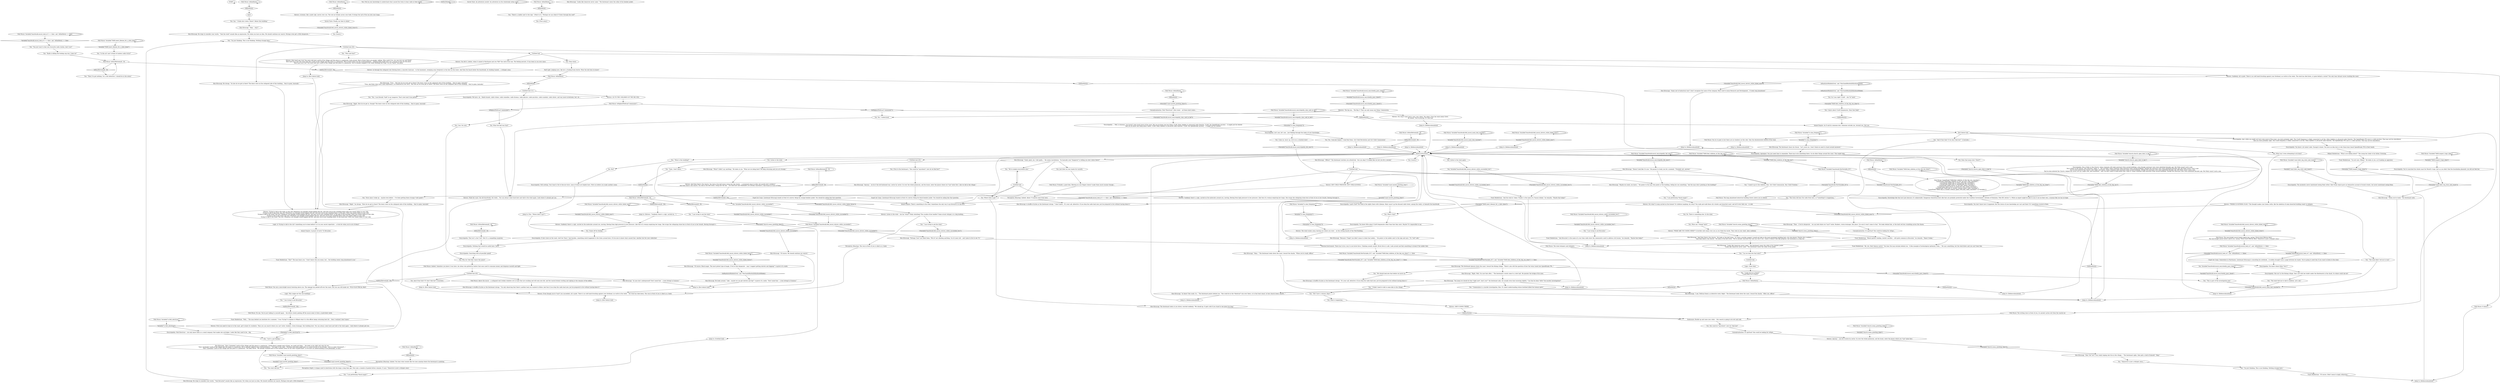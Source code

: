 # BOARDWALK / FELD MURAL
# 1. Observe the mural.
#2. Shivers White Check to see stairs, which then allows you to use the ladder to get to the roof.
# ==================================================
digraph G {
	  0 [label="START"];
	  1 [label="input"];
	  2 [label="Kim Kitsuragi: \"Some sort of industrial ruin? I don't recognize the name of the company. R&D used to mean Research and Development... It looks long-abandoned.\""];
	  3 [label="Shivers: Even though you're *sure* you succeeded, all is quiet. There is no cold hand brushing against your forehead, no rustle in the reeds -- the wind has died down. The ruin in front of you is silent as a tomb."];
	  4 [label="first failure hub"];
	  5 [label="Feld Mural: IsKimHere()"];
	  6 [label="IsKimHere()", shape=diamond];
	  7 [label="!(IsKimHere())", shape=diamond];
	  8 [label="You: Say: \"I think she's down *there*. Below this building.\""];
	  9 [label="Feld Mural: Variable[\"boardwalk.feld_mural_main_hub_reached\"]"];
	  10 [label="Variable[\"boardwalk.feld_mural_main_hub_reached\"]", shape=diamond];
	  11 [label="!(Variable[\"boardwalk.feld_mural_main_hub_reached\"])", shape=diamond];
	  12 [label="Kim Kitsuragi: \"Okay...\" The lieutenant looks down the coast, toward the shacks. \"When you're ready, officer.\""];
	  13 [label="Encyclopedia: Let's see, let's see... Just flicking through the index of your knowledge..."];
	  14 [label="You: Does that mean she's *here*?"];
	  15 [label="Jump to: [feldmuralmainhub]"];
	  16 [label="Feld Mural: You see a once-bright mural towering above you. The signage has peeled off over the years, but you can still make out: 'FELD ELECTRICAL R&D'."];
	  17 [label="Feld Mural: You try to peer in but there are no windows on this side. Only the disinterested whistle of the wind."];
	  18 [label="You: She could be *anywhere*, how do I find her?"];
	  19 [label="Jump to: [feldmuralmainhub]"];
	  20 [label="Feld Mural: The once-bright mural towers above you, saying \"FELD ELECTRICAL R&D.\"\nThe once-bright mural towers above you, saying \"FELD ELECTRICAL R&D: Tomorrow is just a whisper away.\""];
	  21 [label="Shivers: For what? A song carried on the breeze? Or children laughing, far away? You walk and walk these city streets and deserted coast, and all it ever tells you -- is cold."];
	  22 [label="Kim Kitsuragi: \"Of course. Black magic. The most potent type of magic. If we're that desperate -- may I suggest getting shovels and digging?\" A quiver of a smile."];
	  23 [label="Shivers: For what? God? God is very, very silent. Too silent. Even the wind seems tired...\nBe honest. You're praying. It's that bad."];
	  24 [label="You: Yes, Comrade Zephyr. I shall find them. Girl Child Revolution and Girl Child Communism!"];
	  25 [label="You: Cool. No rush."];
	  26 [label="You: But?"];
	  27 [label="Feld Mural: IsHourBetween(8, 19)"];
	  28 [label="IsHourBetween(8, 19)", shape=diamond];
	  29 [label="!(IsHourBetween(8, 19))", shape=diamond];
	  30 [label="Feld Mural: Variable[\"church.soona_greeting_done\"]"];
	  31 [label="Variable[\"church.soona_greeting_done\"]", shape=diamond];
	  32 [label="!(Variable[\"church.soona_greeting_done\"])", shape=diamond];
	  33 [label="Trant Heidelstam: \"Ask the wind or 'Aska i Vinden' is the name of a Vaasan lullaby,\" he remarks. \"Maybe that helps?\""];
	  34 [label="Feld Mural: Variable[\"boardwalk.feld_mural_shivers_white_succeeded_two\"]"];
	  35 [label="Variable[\"boardwalk.feld_mural_shivers_white_succeeded_two\"]", shape=diamond];
	  36 [label="!(Variable[\"boardwalk.feld_mural_shivers_white_succeeded_two\"])", shape=diamond];
	  37 [label="Kim Kitsuragi: He stops to consider your words. \"*Ask the wind* sounds like an expression. For when you have no idea. We should continue our search. Perhaps even get a little desperate...\""];
	  38 [label="Untitled hub"];
	  39 [label="Kim Kitsuragi: \"Right,\" he shrugs. \"How do we get in there? The doors were on the collapsed side of this building... they're gone, basically.\""];
	  40 [label="Kim Kitsuragi: \"Good, good, yes. Cold spells...\" He seems incredulous. \"So basically your *hangover* is telling you she's down there?\""];
	  41 [label="You: Why do I feel like I know this place?"];
	  42 [label="Encyclopedia: We have, uh... Radio brands, radio crimes, radio comedies, radio dramas, radio physics, radio psychics, radio scandals, radio shows, and way more in-between, but, uh...."];
	  43 [label="You: \"Is this all I am? A fount of useless radio trivia?\""];
	  44 [label="Encyclopedia: Land's End? You took in the sights there with Lilienne. Ruby wasn't up the disused radio tower, among the reeds, or beneath the boardwalk."];
	  45 [label="Jump to: [You: \"Where does it go?\"]"];
	  46 [label="Jump to: [feldmuralmainhub]"];
	  47 [label="You: \"The wind didn't tell me to wait.\""];
	  48 [label="You: \"Who said that?\""];
	  49 [label="You: \"I am performing *black magic*.\""];
	  50 [label="Logic: Great idea!"];
	  51 [label="You: What is happening..."];
	  52 [label="Kim Kitsuragi: \"Doesn't look like it to me.\" He pauses to study you for a moment. \"Probably not, anyway.\""];
	  53 [label="Encyclopedia: Still nothing. Your head is full of obscure facts, none of which are helpful here. Move on before you make another scene."];
	  54 [label="Encyclopedia: Nothing that would be useful here. Sorry."];
	  55 [label="Shivers: Suddenly there's a sigh, carried on the molecules around you, moving, flowing from high pressure to low pressure. Like that of a woman emptying her lungs. She wraps the collapsing stone box in front of you in her breath, flowing through it..."];
	  56 [label="You: \"The twins did hear the radio from here, so *something* is happening...\""];
	  57 [label="Feld Mural: CancelTask(\"TASK.find_children_of_the_big_sea_cancelled\");
CancelTask(\"TASK.find_children_of_the_sea_first_step_cancelled\");
CancelTask(\"TASK.talk_to_twins_with_kim_cancelled\");
CancelTask(\"TASK.talk_to_speedfreaks_fm_cancelled\");
CancelTask(\"TASK.return_to_ask_kids_where_cancelled\");
CancelTask(\"TASK.return_to_mural_for_new_check_cancelled\");
CancelTask(\"TASK.talk_to_washer_woman_about_radio_cancelled\");
CancelTask(\"TASK.talk_to_washer_woman_again_with_kim_radio_cancelled\")--[[ Variable[ ]]"];
	  58 [label="Kim Kitsuragi: \"Looks like tomorrow never came.\" The lieutenant raises the collar of his bomber jacket.\n\"Looks like tomorrow never came.\" The lieutenant raises the collar of his jacket."];
	  59 [label="Feld Mural: Variable[\"church.soona_greeting_done\"]"];
	  60 [label="Variable[\"church.soona_greeting_done\"]", shape=diamond];
	  61 [label="!(Variable[\"church.soona_greeting_done\"])", shape=diamond];
	  62 [label="Jump to: [first failure hub]"];
	  63 [label="Feld Mural: Variable[\"coast.morell_greeting_done\"]"];
	  64 [label="Variable[\"coast.morell_greeting_done\"]", shape=diamond];
	  65 [label="!(Variable[\"coast.morell_greeting_done\"])", shape=diamond];
	  66 [label="Kim Kitsuragi: The lieutenant looks at you shiver, worried suddenly. \"We should go. It gets cold if you stand in one place too long.\""];
	  67 [label="Shivers: In through the collapsed roof, flowing down a concrete staircase -- to the basement, sweeping away footprints in the dust on the stairs. And then the beach below the boardwalk, its winding tunnels... a whisper away."];
	  68 [label="Jump to: [feldmuralmainhub]"];
	  69 [label="Shivers: A breeze, like a quiet sigh, moves over you. The cool air breaks across your body. It brings the salt of the sea into your lungs."];
	  70 [label="Kim Kitsuragi: \"Officer?\" The lieutenant watches you attentively. \"Are you okay? It looked like we lost you for a second.\""];
	  71 [label="You: Pull on your knowledge to understand what caused the twins to hear radio in their heads."];
	  72 [label="You: Variable[\"boardwalk.mural_encycloedia_pass_check\"]"];
	  73 [label="Variable[\"boardwalk.mural_encycloedia_pass_check\"]", shape=diamond];
	  74 [label="!(Variable[\"boardwalk.mural_encycloedia_pass_check\"])", shape=diamond];
	  75 [label="You: \"Can we look into that later?\""];
	  76 [label="Jump to: [Untitled hub]"];
	  77 [label="Conceptualization: Or spiritual? She could be looking for refuge..."];
	  78 [label="Shivers: How hard can it be? You were told she's north of the village and this place is a peninsula. Look around. West of here there are people, talking. Who could it be, you cup your ear and think?\nHow hard can it be? You were told she's north of the village and this place is a peninsula. West of here there are the cryptozoologists -- helping them might give you a reason to map out the place.\nHow hard can it be? You were told she's north of the village and this place is a peninsula. You've already mapped it out while checking the traps. So you *know* the place."];
	  79 [label="Feld Mural: IsKimHere()"];
	  80 [label="IsKimHere()", shape=diamond];
	  81 [label="!(IsKimHere())", shape=diamond];
	  82 [label="Feld Mural: IsHourBetween(8, 19)"];
	  83 [label="IsHourBetween(8, 19)", shape=diamond];
	  84 [label="!(IsHourBetween(8, 19))", shape=diamond];
	  85 [label="Kim Kitsuragi: He stops to consider your words. \"*Ask Revachol* sounds like an expression. For when you have no idea. We should continue our search. Perhaps even get a little desperate...\""];
	  86 [label="Trant Heidelstam: \"Blood spatter reading, rooster sacrifice -- still quite common in Revachol,\" he remarks. \"Hope it helps.\""];
	  87 [label="Kim Kitsuragi: \"Anyway -- we do it the old fashioned way: sector by sector. Go over the whole peninsula, ask the locals, enter the places where we *can* enter first. Like we did in the village.\""];
	  88 [label="Kim Kitsuragi: \"How *do* we? I was really hoping she'd be in the village...\" The lieutenant sighs, then gets a hold of himself: \"Okay.\""];
	  89 [label="Conceptualization: Or spiritual? She could be looking for refuge..."];
	  90 [label="Shivers: Walk the coast, the old boardwalk, the reeds... You can always come back here and talk to the wind again. Look where it already got you."];
	  91 [label="Shivers: The wind rushes away, leaving you where you were -- on the rotting boards of the Feld Building."];
	  92 [label="Untitled hub (11)"];
	  93 [label="Kim Kitsuragi: The lieutenant clears his throat. \"Let's move on. I don't think we need to stand around anymore.\""];
	  94 [label="Feld Mural: Variable[\"boardwalk.mural_encyclopedia_ulan_said_in_fail\"]"];
	  95 [label="Variable[\"boardwalk.mural_encyclopedia_ulan_said_in_fail\"]", shape=diamond];
	  96 [label="!(Variable[\"boardwalk.mural_encyclopedia_ulan_said_in_fail\"])", shape=diamond];
	  97 [label="Feld Mural: Variable[\"tc.feld_electrical\"]"];
	  98 [label="Variable[\"tc.feld_electrical\"]", shape=diamond];
	  99 [label="!(Variable[\"tc.feld_electrical\"])", shape=diamond];
	  100 [label="Savoir Faire: An adventure awaits! An adventure on the windswept urban coast."];
	  101 [label="Endurance: Buckle up and raise your collar -- this search is going to be wet and cold."];
	  102 [label="Jump to: [feldmuralmainhub]"];
	  103 [label="Feld Mural: It doesn't."];
	  104 [label="You: \"Tomorrow is just a whisper away...\""];
	  105 [label="Kim Kitsuragi: \"She's *probably* north of the village and this place is a peninsula. I think there's people west of here, we could ask them...\" He looks to his right and cups his ear.\n\"She's *probably* north of the village and this place is a peninsula. We've already talked to the cryptozoologists...\" He looks to his right. \"Working with them might give us a good excuse to run around -- give us some *structure*...\"\n\"She's *probably* north of the village and this place is a peninsula.\" He looks North. \"We already scanned most of the outdoor areas on our wild *cryptid hunt*, so we have an understanding of the geography, at least.\"
"];
	  106 [label="Kim Kitsuragi: He shrugs. \"So how do we get in there? The doors were on the collapsed side of this building... they're gone, basically.\""];
	  107 [label="You: \"I'm just thinking. This is me thinking. Nothing strange here.\""];
	  108 [label="Kim Kitsuragi: He looks around. \"Like -- maybe we can get shovels and dig?\" A quiver of a smile. \"Don't mind that -- a bad attempt at humour.\""];
	  109 [label="Esprit de Corps: Lieutenant Kitsuragi stands in front of a mirror, fixing his orange bomber jacket. You should be asking him that question."];
	  110 [label="Feld Mural: IsKimHere()"];
	  111 [label="IsKimHere()", shape=diamond];
	  112 [label="!(IsKimHere())", shape=diamond];
	  113 [label="Encyclopedia: You know little about ULAN frequencies other than that they exist. Maybe? It's impossible to say."];
	  114 [label="Encyclopedia: You know where Ruby *isn't.*"];
	  115 [label="Jump to: [feldmuralmainhub]"];
	  116 [label="Feld Mural: IsHourBetween(8, 19)"];
	  117 [label="IsHourBetween(8, 19)", shape=diamond];
	  118 [label="!(IsHourBetween(8, 19))", shape=diamond];
	  119 [label="You: \"I'm just thinking. This is me thinking. Nothing strange here.\""];
	  120 [label="Feld Mural: IsKimHere()"];
	  121 [label="IsKimHere()", shape=diamond];
	  122 [label="!(IsKimHere())", shape=diamond];
	  123 [label="Kim Kitsuragi: \"Because I *hope* you didn't mean to climb that ladder...\" He points to the ladder next to the sign and says: \"It's *not* safe.\""];
	  124 [label="You: [Leave.]"];
	  125 [label="Feld Mural: Variable[\"boardwalk.feld_mural_shivers_white_failed_once\"]"];
	  126 [label="Variable[\"boardwalk.feld_mural_shivers_white_failed_once\"]", shape=diamond];
	  127 [label="!(Variable[\"boardwalk.feld_mural_shivers_white_failed_once\"])", shape=diamond];
	  128 [label="You: Just blow on your hands for warmth."];
	  129 [label="You: \"Call it a gut feeling.\""];
	  130 [label="Inland Empire: There's something in the wind. Sometimes the only way to go forward is to fail first."];
	  131 [label="Jump to: [feldmuralmainhub]"];
	  132 [label="Feld Mural: IsKimHere()"];
	  133 [label="IsKimHere()", shape=diamond];
	  134 [label="!(IsKimHere())", shape=diamond];
	  135 [label="You: What's that?"];
	  136 [label="Feld Mural: Variable[\"coast.idiot_teq_story_end_reach\"]"];
	  137 [label="Variable[\"coast.idiot_teq_story_end_reach\"]", shape=diamond];
	  138 [label="!(Variable[\"coast.idiot_teq_story_end_reach\"])", shape=diamond];
	  139 [label="Feld Mural: Variable[\"church.church_open_door_w_key\"]"];
	  140 [label="Variable[\"church.church_open_door_w_key\"]", shape=diamond];
	  141 [label="!(Variable[\"church.church_open_door_w_key\"])", shape=diamond];
	  142 [label="Encyclopedia: If she's here on the coast, she'll be *here.* And besides, something weird happened to the twins around here. It'd be nice to know what caused that. Another fact for your collection!"];
	  143 [label="Feld Mural: The writing rises in front of you, its ancient carton wet from the coastal air."];
	  144 [label="You: (Turn to the lieutenant.) \"She could be *anywhere*, how do we find her?\""];
	  145 [label="You: \"There's a ladder next to the sign.\" (Point to it.) \"Perhaps we can climb it? Enter through the roof?\""];
	  146 [label="Kim Kitsuragi: \"Maybe we could, you know...\" He points to the man who points at the building, telling his son something. \"Ask the man who's pointing at the building?\""];
	  147 [label="You: \"I think I need to talk to some kids in the village.\""];
	  148 [label="You: \"This is part of the investigation now.\""];
	  149 [label="Feld Mural: Variable[\"boardwalk.mural_encycloedia_pass_check\"]"];
	  150 [label="Variable[\"boardwalk.mural_encycloedia_pass_check\"]", shape=diamond];
	  151 [label="!(Variable[\"boardwalk.mural_encycloedia_pass_check\"])", shape=diamond];
	  152 [label="Encyclopedia: You know a lot about radio. Enough to know: You have no idea how or why those boys heard Speedfreaks FM in their heads."];
	  153 [label="You: So I was right! ULAN -- she *is* here!"];
	  154 [label="Esprit de Corps: Lieutenant Kitsuragi stands in front of a mirror, fixing his black bomber jacket. You should be asking him that question."];
	  155 [label="Jump to: [first failure hub]"];
	  156 [label="Jump to: [feldmuralmainhub]"];
	  157 [label="Logic: Why single out this one building?"];
	  158 [label="Perception (Sight): A slogan used to intertwine with the loops a long time ago. Now only a shadow of peeled letters remains. It says: 'Tomorrow is just a whisper away'."];
	  159 [label="Perception (Hearing): Indeed. You hear what sounds like two men arguing where the lieutenant is pointing."];
	  160 [label="Kim Kitsuragi: \"What? I didn't say anything.\" He looks at you. \"What are we doing here? We keep returning and you act strange.\""];
	  161 [label="You: \"Yes. I can literally *talk* to my hangover. That's how bad it has gotten.\""];
	  162 [label="You: \"Then I've got nothing. I'm a shit detective. I should be in the sewer.\""];
	  163 [label="Mikael Heidelstam: \"What is he talking about?\" The young boy looks to his father, frowning."];
	  164 [label="Encyclopedia: Knowledge like that isn't just obscure; it's unknowable. Dangerous theoretical facts like that are probably protected under the Coalition Government's Articles of Dominion, Title XIV, Article 7c. While an expert might be able to suss it out on their own, a layman like you has no hope."];
	  165 [label="Untitled hub"];
	  166 [label="Kim Kitsuragi: A shuffle of nylon as the lieutenant shrugs. \"I don't know... It's your call, detective. If you drop the radio lead now, just be prepared to live without having done it.\""];
	  167 [label="Shivers: And then there's the church. You look at the bell tower rising into the clouds -- a prominent place to hide, but maybe she's reckless?\nAnd then there's the church. You look at the bell tower, rising into the sky -- you look East and remember you already searched it. And found no trace of Ruby."];
	  168 [label="Untitled hub (03)"];
	  169 [label="Kim Kitsuragi: \"Of course. We should continue our search.\""];
	  170 [label="Feld Mural: Variable[\"boardwalk.feld_mural_shivers_white_failed_once\"]"];
	  171 [label="Variable[\"boardwalk.feld_mural_shivers_white_failed_once\"]", shape=diamond];
	  172 [label="!(Variable[\"boardwalk.feld_mural_shivers_white_failed_once\"])", shape=diamond];
	  173 [label="Perception (Hearing): The ruin in front of you is silent as a tomb."];
	  174 [label="You: Shake off the feeling."];
	  175 [label="You: Where does it go?"];
	  176 [label="You: \"The wind told me.\""];
	  177 [label="Kim Kitsuragi: \"And then there's the church.\" He looks at the bell tower. \"If I were a murder suspect I would not hide in the most prominent building here, but who knows? Maybe she's reckless...\"\n\"And then there's the church.\" He looks at the bell tower. \"We've already searched that and can rule it out. I know it doesn't feel like progress, but exclusion is a step too.\""];
	  178 [label="Inland Empire: As if said by someone else. Someone outside you. Around you. Not you."];
	  179 [label="Feld Mural: The long abandoned industrial building towers above you in silence."];
	  180 [label="Kim Kitsuragi: \"Right. Well, I'm sure that after...\" The lieutenant's words come to a slow halt. He pinches the bridge of his nose."];
	  181 [label="You: \"You just want to dial your favourite radio station, don't you?\""];
	  182 [label="IsHardcoreModeActive()  and  WasGameBeatenInHardcoreMode()"];
	  183 [label="IsHardcoreModeActive()  and  WasGameBeatenInHardcoreMode()", shape=diamond];
	  184 [label="!(IsHardcoreModeActive()  and  WasGameBeatenInHardcoreMode())", shape=diamond];
	  185 [label="Kim Kitsuragi: \"In case she's underground? Don't mind that -- a bad attempt at humour.\""];
	  186 [label="You: \"I am trying to ask Revachol.\""];
	  187 [label="Jump to: [Shivers: \"Suddenly there's a sigh, carried on...\"]"];
	  188 [label="Feld Mural: The wind whispers and whispers."];
	  189 [label="Shivers: Listen to the wind -- but for *what*? Ruby whistling? The crackle of her bonfire? Some errant whisper, or a dog barking..."];
	  190 [label="Feld Mural: Variable[\"boardwalk.feld_mural_shivers_white_failed_twice\"]"];
	  191 [label="Variable[\"boardwalk.feld_mural_shivers_white_failed_twice\"]", shape=diamond];
	  192 [label="!(Variable[\"boardwalk.feld_mural_shivers_white_failed_twice\"])", shape=diamond];
	  193 [label="Untitled hub (02)"];
	  194 [label="You: \"Could she be in there?\"\n\"Could Ruby be in there?\""];
	  195 [label="Jump to: [feldmuralmainhub]"];
	  196 [label="Shivers: BOY CHILD FREEDOM. BOY CHILD JUSTICE."];
	  197 [label="You: \"The wind told me to talk to children. Let's roll.\""];
	  198 [label="Feld Mural: Variable[\"TASK.meet_lilienne_for_a_date_done\"]"];
	  199 [label="Variable[\"TASK.meet_lilienne_for_a_date_done\"]", shape=diamond];
	  200 [label="!(Variable[\"TASK.meet_lilienne_for_a_date_done\"])", shape=diamond];
	  201 [label="Kim Kitsuragi: \"True...  But how do we even get in there? The doors were on the collapsed side of this building... they're gone, basically.\"\n\"True. And Ruby does have radio experience, as evidenced by her lorry... But how do we even get in there? The doors were on the collapsed side of this building... they're gone, basically.\""];
	  202 [label="Feld Mural: Variable[\"TASK.find_children_of_the_big_sea_done\"]"];
	  203 [label="Variable[\"TASK.find_children_of_the_big_sea_done\"]", shape=diamond];
	  204 [label="!(Variable[\"TASK.find_children_of_the_big_sea_done\"])", shape=diamond];
	  205 [label="Encyclopedia: That isn't a fact *yet*. But it's a compelling suspicion."];
	  206 [label="Trant Heidelstam: \"She?\" The man hears you. \"I don't know who you mean, but... the building seems long-abandoned to me.\""];
	  207 [label="Jump to: [first failure hub]"];
	  208 [label="Shivers: First you need to tune in to the coast, get to know its residents. Then you can search where you can't enter: bunkers, storm drainage, this building here. You can always come back and talk to the wind again -- look where it already got you."];
	  209 [label="Untitled hub (03)"];
	  210 [label="Shivers: You felt it, before, when it rained in Martinaise and you *felt* the cold of the rain. The feeling persists. It has been in you ever since."];
	  211 [label="You: [Turn away.]"];
	  212 [label="Kim Kitsuragi: \"Perhaps *you* can climb them. *We're* not climbing anything. I'm 43 years old -- and I plan to live to see 70.\""];
	  213 [label="Feld Mural: Variable[\"boardwalk.feld_mural_shivers_white_failed_thrice\"]"];
	  214 [label="Variable[\"boardwalk.feld_mural_shivers_white_failed_thrice\"]", shape=diamond];
	  215 [label="!(Variable[\"boardwalk.feld_mural_shivers_white_failed_thrice\"])", shape=diamond];
	  216 [label="Feld Mural: IsKimHere()"];
	  217 [label="IsKimHere()", shape=diamond];
	  218 [label="!(IsKimHere())", shape=diamond];
	  219 [label="You: What the hell was that?"];
	  220 [label="Rhetoric: The big sea... The Big C? That can only mean one thing: Communism."];
	  221 [label="Feld Mural: Variable[\"boardwalk.mural_encyclopedia_fail_once\"]"];
	  222 [label="Variable[\"boardwalk.mural_encyclopedia_fail_once\"]", shape=diamond];
	  223 [label="!(Variable[\"boardwalk.mural_encyclopedia_fail_once\"])", shape=diamond];
	  224 [label="Encyclopedia: Searching with all possible speed!"];
	  225 [label="Feld Mural: Variable[\"tc.ulan_frequency\"]"];
	  226 [label="Variable[\"tc.ulan_frequency\"]", shape=diamond];
	  227 [label="!(Variable[\"tc.ulan_frequency\"])", shape=diamond];
	  228 [label="You: I know about ULAN frequencies. Does that help?"];
	  229 [label="Feld Mural: Variable[\"TASK.find_children_of_the_big_sea\"]"];
	  230 [label="Variable[\"TASK.find_children_of_the_big_sea\"]", shape=diamond];
	  231 [label="!(Variable[\"TASK.find_children_of_the_big_sea\"])", shape=diamond];
	  232 [label="Feld Mural: Variable[\"tc.ulan_frequency\"]"];
	  233 [label="Variable[\"tc.ulan_frequency\"]", shape=diamond];
	  234 [label="!(Variable[\"tc.ulan_frequency\"])", shape=diamond];
	  235 [label="Encyclopedia: And, while you might not have seen much of the coast, you were probably right: The ULAN frequency is likely connected to all this. Ruby dabbles in advanced radio theories. The Speedfreaks FM case is a radio mystery. That may not be coincidence.\nAnd you were probably right: The ULAN frequency is likely connected to all this. Ruby dabbles in advanced radio theories. The Speedfreaks FM case is a radio mystery. That may not be coincidence. "];
	  236 [label="You: And if that fails? If I don't find her? (Conclude.)"];
	  237 [label="You: \"I am trying to ask the wind.\""];
	  238 [label="Trant Heidelstam: \"Ah, yes, their famous motto!\" You hear the man exclaim behind you. \"A fine example of technological optimism, from...\" He says something, but the wind blows and you can't hear him."];
	  239 [label="Kim Kitsuragi: \"Then -- if we're desperate -- we can look where we *can't* enter. Bunkers, storm drainage, this place. I'm sure it won't come to that.\" He looks behind him, at the dark red box crumbling across the chasm."];
	  240 [label="Shivers: Suddenly, all is quiet. There is no cold hand brushing against your forehead, no rustle in the reeds. The wind has died down, or gone behind a corner? You only hear distant waves washing the coast."];
	  241 [label="You: \"I am trying to ask Revachol.\""];
	  242 [label="Jump to: [feldmuralmainhub]"];
	  243 [label="Feld Mural: Variable[\"boardwalk.mural_look_in\"] == false  and  IsKimHere() == false"];
	  244 [label="Variable[\"boardwalk.mural_look_in\"] == false  and  IsKimHere() == false", shape=diamond];
	  245 [label="!(Variable[\"boardwalk.mural_look_in\"] == false  and  IsKimHere() == false)", shape=diamond];
	  246 [label="You: \"Did I have a seizure, Kim?\""];
	  247 [label="Kim Kitsuragi: \"When you're ready.\" The lieutenant nods."];
	  248 [label="Feld Mural: Variable[\"TASK.inspect_traps_done\"]"];
	  249 [label="Variable[\"TASK.inspect_traps_done\"]", shape=diamond];
	  250 [label="!(Variable[\"TASK.inspect_traps_done\"])", shape=diamond];
	  251 [label="Half Light: Judging eyes, like he's a fucking brain doctor. What the hell does he know?"];
	  252 [label="Feld Mural: Above the mural -- a collapsed roof, broken windows set in walls that are cracking and will soon also fall, and the coastal breeze rustling and sighing in the remains of the edifice."];
	  253 [label="You: \"I am performing *black magic*.\""];
	  254 [label="Untitled hub"];
	  255 [label="You: \"I am trying to ask the wind.\""];
	  256 [label="You: What am I *doing* here?"];
	  257 [label="Shivers: *THERE IS NOTHING ELSE.* The thought makes your bones rattle, like the skeleton of some deserted building ready to collapse."];
	  258 [label="Shivers: Trying to talk to the wind, or the city? Whatever you thought would happen did not, and now you're just standing there with your hands fallen to your side.\nTrying to talk to the wind, the city? Whatever you thought would happen did not, and now you're just standing there, in the dark. With your hands fallen to your side.\nTrying to talk to the wind? The city? Whatever you thought would happen did not, and now you're just standing there, in the pale of the morning. With your hands fallen to your side.\nTrying to talk to the wind? The city? Whatever you thought would happen did not, and now you're just standing there with your hands fallen to your side.\nTrying to talk to the wind? The city? Whatever you thought would happen did not, and now you're just standing there, in the dusk hour. With your hands fallen to your side."];
	  259 [label="Savoir Faire: Finally, my time to shine!"];
	  260 [label="Shivers: GO TO THE CHILDREN OF THE BIG SEA."];
	  261 [label="You: \"Radio is killing the fucking cop star. Come on!\""];
	  262 [label="Kim Kitsuragi: A shuffle of nylon as the lieutenant shrugs. \"I'm only observing that there's another lead you wanted to follow. And that if you drop the radio lead now, just be prepared to live without having done it.\""];
	  263 [label="Conceptualization: Feld *Electrical*. How ironic -- all these dark rooms..."];
	  264 [label="Perception (Hearing): Indeed. About 70 metres west from here."];
	  265 [label="Jump to: [feldmuralmainhub]"];
	  266 [label="Trant Heidelstam: \"Well...\" The man behind you hesitates for a moment. \"I was *trying* to explain to Mikael what it is the officer keeps returning here for -- then I realized I don't know.\""];
	  267 [label="Jump to: [feldmuralmainhub]"];
	  268 [label="Feld Mural: IsHourBetween(8, 19)"];
	  269 [label="IsHourBetween(8, 19)", shape=diamond];
	  270 [label="!(IsHourBetween(8, 19))", shape=diamond];
	  271 [label="You: What was I even attempting to do here?"];
	  272 [label="You: \"We've looked everywhere else.\""];
	  273 [label="Kim Kitsuragi: \"In there? She could. Or...\" The lieutenant points behind you. \"She could be in the *identical* ruin over there, or in that boat shack. In that church tower, maybe...\""];
	  274 [label="You: \"I need to go to the children, Kim. Girl Child Communism. Boy Child Freedom.\""];
	  275 [label="Feld Mural: IsKimHere()"];
	  276 [label="IsKimHere()", shape=diamond];
	  277 [label="!(IsKimHere())", shape=diamond];
	  278 [label="Logic: Is *trying to talk to the city* something you've done before? Is it in your secret repertoire -- a trick for when you're out of ideas?"];
	  279 [label="Jump to: [feldmuralmainhub]"];
	  280 [label="You: Step closer."];
	  281 [label="Kim Kitsuragi: \"Looks like tomorrow never came.\" The lieutenant raises the collar of his bomber jacket."];
	  282 [label="Shivers: *WHAT ARE YOU DOING HERE?* A terrible cold comes over you as you think the words. They echo in your skull, alien suddenly."];
	  283 [label="Feld Mural: Variable[\"boardwalk.feld_mural_shivers_white_succeeded\"]"];
	  284 [label="Variable[\"boardwalk.feld_mural_shivers_white_succeeded\"]", shape=diamond];
	  285 [label="!(Variable[\"boardwalk.feld_mural_shivers_white_succeeded\"])", shape=diamond];
	  286 [label="Feld Mural: Indeed. Somehow you knew it was here. An urban ruin gutted by looters that once used to consume money and dispense warmth and light."];
	  287 [label="Jump to: [feldmuralmainhub]"];
	  288 [label="You: Yes. I understand."];
	  289 [label="Untitled hub"];
	  290 [label="Encyclopedia: She isn't in the fishing village. She's not with her bullet under the floorboards in the shack. So where could she be?"];
	  291 [label="Kim Kitsuragi: \"You mean we should do that *right now*, don't you?\" the lieutenant asks, his usually even tone wavering slightly. \"Can that be done *after* the murder investigation?\""];
	  292 [label="Encyclopedia: ... Well, in fairness, you haven't seen much more of the coast. But you do know one last thing: ULAN. Ruby dabbles in advanced radio theories. ULAN, the Speedfreaks mystery -- it might just be related.\nAnd you do know one thing about radios: ULAN. Ruby dabbles in advanced radio theories. ULAN, the Speedfreaks mystery -- it might just be related."];
	  293 [label="Kim Kitsuragi: The lieutenant glances down the coast, toward the fishing village. \"There's also still the question of how the twins tuned into Speedfreaks FM...\""];
	  294 [label="Encyclopedia: Feld Electrical -- you only know them as a small company that makes ink cartridges. Looks like they used to be... big."];
	  295 [label="feldmuralmainhub"];
	  296 [label="Feld Mural: Variable[\"coast.morell_greeting_done\"]"];
	  297 [label="Variable[\"coast.morell_greeting_done\"]", shape=diamond];
	  298 [label="!(Variable[\"coast.morell_greeting_done\"])", shape=diamond];
	  299 [label="Jump to: [feldmuralmainhub]"];
	  300 [label="Jump to: [first failure hub]"];
	  301 [label="You: Listen to the wind."];
	  302 [label="You: Variable[\"boardwalk.feld_mural_shivers_white_succeeded\"]"];
	  303 [label="Variable[\"boardwalk.feld_mural_shivers_white_succeeded\"]", shape=diamond];
	  304 [label="!(Variable[\"boardwalk.feld_mural_shivers_white_succeeded\"])", shape=diamond];
	  305 [label="Kim Kitsuragi: \"Okay -- why?\""];
	  306 [label="Shivers: Suddenly there's a sigh, carried on the molecules around you, moving, flowing from high pressure to low pressure. Like that of a woman emptying her lungs. She wraps the collapsing stone box in front of you in her breath, flowing through it..."];
	  307 [label="Jump to: [feldmuralmainhub]"];
	  308 [label="You: Come on, hurry up, we're on a schedule here!"];
	  309 [label="Encyclopedia: You don't know how it happened. But the stores of your knowledge are vast and there *is* something crucial in them."];
	  310 [label="Encyclopedia: Nor is Ruby in the Church. Some criminals still seek sanctuary from sacred buildings, even though sanctuary laws were abolished decades ago. But Ruby wasn't such a one.\nNor is Ruby in the church. The crab-man, Tiago, is -- but not Ruby. Some criminals seek sanctuary from sacred buildings, though the sanctuary laws were abolished decades ago. But Ruby wasn't such a one.\nYou've even entered the Church, met Tiago, and Soona. Some criminals seek sanctuary from sacred buildings, though the sanctuary laws were abolished decades ago. But Ruby wasn't such a one.\nYou've even entered the Church, helped the ravers set up a night club, and overheard... well, we don't need to think about that. Point is: Some criminals seek sanctuary from sacred buildings, though the sanctuary laws were abolished decades ago. But Ruby wasn't such a one."];
	  311 [label="You: \"We should look into that before we move on.\""];
	  312 [label="Inland Empire: A prayer of sorts? To Revachol."];
	  313 [label="Shivers: Anyway -- you do it sector by sector. Go over the whole peninsula, ask the locals, enter the places which you *can* enter first."];
	  314 [label="Feld Mural: No one. You're just talking to yourself again -- the letters slowly peeling off the mural seem to form a malevolent smile."];
	  315 [label="Trant Heidelstam: \"'Ask Revachol' is the name of a war time radio show the communists used to address civil issues,\" he remarks. \"Maybe that helps?\""];
	  316 [label="Trant Heidelstam: \"Of course. Didn't mean to imply otherwise.\""];
	  317 [label="Physical Instrument: There has to be a way to use brute force. Climbing sounds unsafe. Brute force is safe. Look around and find something to break if the ladder fails."];
	  318 [label="You: \"Yeah, I don't know...\""];
	  319 [label="You: \"Ever since I woke up -- maybe even before -- I've been getting these strange *cold spells*.\""];
	  320 [label="Feld Mural: IsKimHere()"];
	  321 [label="IsKimHere()", shape=diamond];
	  322 [label="!(IsKimHere())", shape=diamond];
	  323 [label="Shivers: SHE'S DOWN THERE."];
	  324 [label="Kim Kitsuragi: \"Right. How do we get in, though? The doors were on the collapsed side of this building... they're gone, basically.\""];
	  325 [label="Trant Heidelstam: \"I'm not sure, Mikael.\" He looks at you, as if making an appraisal."];
	  326 [label="Encyclopedia: The alcoholics never mentioned seeing Ruby either. Idiot Doom Spiral gave an exhaustive account of recent events, but never mentioned seeing Ruby."];
	  327 [label="Feld Mural: Variable[\"boardwalk.NewVariable_05\"]"];
	  328 [label="Variable[\"boardwalk.NewVariable_05\"]", shape=diamond];
	  329 [label="!(Variable[\"boardwalk.NewVariable_05\"])", shape=diamond];
	  330 [label="Feld Mural: Variable[\"boardwalk.NewVariable_05\"]  and  Variable[\"TASK.find_children_of_the_big_sea_done\"] == false"];
	  331 [label="Variable[\"boardwalk.NewVariable_05\"]  and  Variable[\"TASK.find_children_of_the_big_sea_done\"] == false", shape=diamond];
	  332 [label="!(Variable[\"boardwalk.NewVariable_05\"]  and  Variable[\"TASK.find_children_of_the_big_sea_done\"] == false)", shape=diamond];
	  333 [label="Kim Kitsuragi: A shuffle of nylon as the lieutenant shrugs. \"It's your call, detective. If you drop the radio lead now, just be prepared to live without having done it.\""];
	  334 [label="Feld Mural: Probably a good idea. Blowing on your fingers doesn't make them much warmer though..."];
	  335 [label="You: Listen to the wind again."];
	  336 [label="You: Variable[\"boardwalk.feld_mural_shivers_white_succeeded_two\"]"];
	  337 [label="Variable[\"boardwalk.feld_mural_shivers_white_succeeded_two\"]", shape=diamond];
	  338 [label="!(Variable[\"boardwalk.feld_mural_shivers_white_succeeded_two\"])", shape=diamond];
	  339 [label="You: \"And if that fails? If we don't find her?\" (Conclude.)"];
	  340 [label="You: No. There is something else. In the wind."];
	  341 [label="You: [Leave.]"];
	  342 [label="You: \"What is this building?\""];
	  343 [label="Feld Mural: Variable[\"boardwalk.mural_look_in\"]  and  IsKimHere() == false"];
	  344 [label="Variable[\"boardwalk.mural_look_in\"]  and  IsKimHere() == false", shape=diamond];
	  345 [label="!(Variable[\"boardwalk.mural_look_in\"]  and  IsKimHere() == false)", shape=diamond];
	  346 [label="Esprit de Corps: Somewhere in Martinaise, Lieutenant Kitsuragi is consulting his notebook... A sudden draught turns a page between his hands. You're going to need him if you want to listen to the wind."];
	  347 [label="Feld Mural: IsHighestPolitical(\"communist\")"];
	  348 [label="IsHighestPolitical(\"communist\")", shape=diamond];
	  349 [label="!(IsHighestPolitical(\"communist\"))", shape=diamond];
	  350 [label="You: \"Communism is a murder investigation, Kim. It's about understanding whose bootheel killed the human spirit.\""];
	  351 [label="Feld Mural: IsHourBetween(8, 19)"];
	  352 [label="IsHourBetween(8, 19)", shape=diamond];
	  353 [label="!(IsHourBetween(8, 19))", shape=diamond];
	  354 [label="Encyclopedia: Apologies! You just need time to remember. There has to be something there. Go do other things around the coast. That might help."];
	  355 [label="Encyclopedia: You've searched the whole coast for Morell's traps. Just as you didn't find the Insulindian phasmid, you did not find her."];
	  356 [label="Kim Kitsuragi: \"I see. Political theory as detective work. Right.\" The lieutenant looks down the coast, toward the shacks. \"After you, officer.\""];
	  0 -> 0
	  1 -> 8
	  2 -> 287
	  3 -> 300
	  4 -> 235
	  4 -> 143
	  4 -> 271
	  4 -> 17
	  4 -> 339
	  5 -> 5
	  5 -> 6
	  6 -> 65
	  7 -> 101
	  8 -> 305
	  9 -> 9
	  9 -> 10
	  10 -> 19
	  11 -> 15
	  12 -> 307
	  13 -> 24
	  13 -> 308
	  14 -> 141
	  15 -> 295
	  16 -> 157
	  17 -> 242
	  18 -> 77
	  19 -> 295
	  20 -> 343
	  21 -> 340
	  21 -> 127
	  22 -> 184
	  23 -> 279
	  24 -> 195
	  25 -> 41
	  26 -> 53
	  27 -> 27
	  27 -> 28
	  28 -> 109
	  29 -> 215
	  30 -> 30
	  30 -> 31
	  31 -> 313
	  32 -> 76
	  33 -> 102
	  34 -> 34
	  34 -> 35
	  35 -> 186
	  36 -> 212
	  37 -> 107
	  38 -> 272
	  38 -> 175
	  38 -> 319
	  38 -> 55
	  39 -> 258
	  40 -> 160
	  40 -> 272
	  40 -> 128
	  40 -> 175
	  41 -> 286
	  42 -> 25
	  43 -> 351
	  44 -> 135
	  45 -> 174
	  46 -> 295
	  47 -> 11
	  48 -> 78
	  49 -> 21
	  50 -> 194
	  51 -> 323
	  52 -> 146
	  52 -> 274
	  52 -> 196
	  53 -> 45
	  54 -> 224
	  55 -> 44
	  56 -> 200
	  57 -> 164
	  58 -> 75
	  59 -> 59
	  59 -> 60
	  60 -> 86
	  61 -> 88
	  62 -> 3
	  63 -> 64
	  63 -> 63
	  64 -> 166
	  65 -> 263
	  66 -> 101
	  67 -> 201
	  68 -> 295
	  69 -> 259
	  70 -> 289
	  71 -> 71
	  72 -> 72
	  72 -> 73
	  73 -> 148
	  74 -> 148
	  75 -> 165
	  76 -> 253
	  77 -> 313
	  78 -> 62
	  79 -> 80
	  79 -> 79
	  80 -> 159
	  81 -> 81
	  82 -> 82
	  82 -> 83
	  83 -> 265
	  84 -> 314
	  85 -> 107
	  86 -> 102
	  87 -> 154
	  88 -> 104
	  89 -> 86
	  90 -> 99
	  91 -> 131
	  92 -> 161
	  92 -> 42
	  92 -> 260
	  93 -> 354
	  94 -> 94
	  94 -> 95
	  95 -> 234
	  96 -> 292
	  97 -> 97
	  97 -> 98
	  98 -> 294
	  99 -> 129
	  100 -> 100
	  101 -> 18
	  102 -> 295
	  103 -> 299
	  104 -> 119
	  105 -> 296
	  106 -> 258
	  107 -> 168
	  108 -> 155
	  109 -> 130
	  110 -> 110
	  110 -> 111
	  111 -> 145
	  112 -> 178
	  113 -> 91
	  114 -> 290
	  115 -> 295
	  116 -> 116
	  116 -> 117
	  117 -> 205
	  118 -> 16
	  119 -> 316
	  120 -> 120
	  120 -> 121
	  121 -> 57
	  122 -> 268
	  123 -> 317
	  125 -> 125
	  125 -> 126
	  126 -> 68
	  127 -> 239
	  128 -> 334
	  129 -> 105
	  130 -> 295
	  131 -> 295
	  132 -> 132
	  132 -> 133
	  133 -> 69
	  134 -> 307
	  135 -> 113
	  136 -> 136
	  136 -> 137
	  137 -> 326
	  138 -> 247
	  139 -> 139
	  139 -> 140
	  140 -> 310
	  141 -> 231
	  142 -> 54
	  143 -> 101
	  144 -> 87
	  145 -> 211
	  146 -> 49
	  147 -> 246
	  148 -> 11
	  149 -> 149
	  149 -> 150
	  150 -> 151
	  151 -> 220
	  152 -> 163
	  153 -> 204
	  154 -> 130
	  155 -> 3
	  156 -> 295
	  157 -> 241
	  158 -> 253
	  159 -> 176
	  160 -> 167
	  161 -> 324
	  162 -> 351
	  163 -> 325
	  164 -> 309
	  165 -> 50
	  167 -> 29
	  168 -> 240
	  168 -> 48
	  168 -> 254
	  168 -> 106
	  169 -> 155
	  170 -> 170
	  170 -> 171
	  171 -> 306
	  172 -> 2
	  173 -> 3
	  174 -> 142
	  175 -> 66
	  176 -> 105
	  177 -> 58
	  178 -> 4
	  179 -> 287
	  180 -> 291
	  181 -> 261
	  182 -> 182
	  182 -> 183
	  183 -> 153
	  184 -> 108
	  185 -> 155
	  186 -> 315
	  187 -> 306
	  188 -> 75
	  189 -> 173
	  189 -> 255
	  190 -> 190
	  190 -> 191
	  191 -> 20
	  192 -> 124
	  193 -> 144
	  193 -> 318
	  194 -> 320
	  195 -> 295
	  196 -> 90
	  197 -> 11
	  198 -> 198
	  198 -> 199
	  199 -> 43
	  200 -> 135
	  201 -> 258
	  202 -> 202
	  202 -> 203
	  203 -> 164
	  204 -> 228
	  205 -> 54
	  206 -> 16
	  207 -> 3
	  208 -> 99
	  209 -> 185
	  209 -> 236
	  209 -> 252
	  209 -> 118
	  210 -> 67
	  212 -> 317
	  213 -> 213
	  213 -> 214
	  214 -> 22
	  215 -> 189
	  216 -> 216
	  216 -> 217
	  217 -> 1
	  218 -> 178
	  219 -> 90
	  220 -> 288
	  220 -> 218
	  220 -> 23
	  221 -> 221
	  221 -> 222
	  222 -> 52
	  223 -> 12
	  224 -> 41
	  225 -> 225
	  225 -> 226
	  226 -> 227
	  227 -> 91
	  228 -> 112
	  229 -> 229
	  229 -> 230
	  230 -> 327
	  231 -> 164
	  232 -> 232
	  232 -> 233
	  233 -> 93
	  234 -> 13
	  235 -> 152
	  236 -> 207
	  237 -> 32
	  238 -> 75
	  239 -> 89
	  240 -> 172
	  241 -> 84
	  242 -> 295
	  243 -> 243
	  243 -> 244
	  244 -> 181
	  245 -> 130
	  246 -> 51
	  247 -> 307
	  248 -> 248
	  248 -> 249
	  249 -> 355
	  250 -> 138
	  251 -> 275
	  252 -> 262
	  253 -> 85
	  254 -> 280
	  254 -> 210
	  254 -> 103
	  255 -> 36
	  256 -> 282
	  257 -> 127
	  257 -> 47
	  258 -> 278
	  259 -> 192
	  260 -> 347
	  261 -> 351
	  263 -> 96
	  264 -> 166
	  265 -> 295
	  266 -> 208
	  267 -> 295
	  268 -> 269
	  268 -> 270
	  269 -> 237
	  270 -> 187
	  271 -> 257
	  272 -> 38
	  273 -> 156
	  274 -> 179
	  275 -> 276
	  275 -> 277
	  276 -> 92
	  277 -> 354
	  278 -> 312
	  279 -> 295
	  280 -> 251
	  282 -> 177
	  283 -> 284
	  283 -> 285
	  284 -> 169
	  285 -> 212
	  286 -> 209
	  287 -> 295
	  288 -> 90
	  289 -> 146
	  289 -> 274
	  289 -> 196
	  289 -> 245
	  290 -> 197
	  291 -> 350
	  291 -> 147
	  291 -> 46
	  292 -> 13
	  293 -> 74
	  293 -> 180
	  293 -> 311
	  294 -> 129
	  295 -> 193
	  295 -> 70
	  295 -> 40
	  295 -> 301
	  295 -> 335
	  295 -> 341
	  295 -> 342
	  296 -> 297
	  296 -> 298
	  297 -> 176
	  298 -> 158
	  299 -> 295
	  300 -> 3
	  301 -> 302
	  302 -> 304
	  302 -> 303
	  303 -> 283
	  304 -> 283
	  305 -> 37
	  306 -> 174
	  307 -> 295
	  308 -> 223
	  309 -> 134
	  310 -> 231
	  311 -> 333
	  312 -> 206
	  313 -> 61
	  314 -> 266
	  315 -> 102
	  316 -> 299
	  317 -> 330
	  318 -> 122
	  319 -> 39
	  320 -> 321
	  320 -> 322
	  321 -> 273
	  322 -> 115
	  323 -> 7
	  324 -> 258
	  325 -> 250
	  326 -> 247
	  327 -> 328
	  327 -> 329
	  328 -> 164
	  329 -> 56
	  330 -> 331
	  330 -> 332
	  331 -> 293
	  334 -> 264
	  335 -> 336
	  336 -> 337
	  336 -> 338
	  337 -> 33
	  338 -> 33
	  339 -> 238
	  340 -> 256
	  342 -> 26
	  343 -> 344
	  343 -> 345
	  344 -> 346
	  345 -> 114
	  346 -> 114
	  347 -> 348
	  347 -> 349
	  348 -> 219
	  349 -> 288
	  349 -> 218
	  350 -> 356
	  351 -> 352
	  351 -> 353
	  352 -> 162
	  353 -> 275
	  354 -> 14
	  355 -> 138
	  356 -> 307
}

